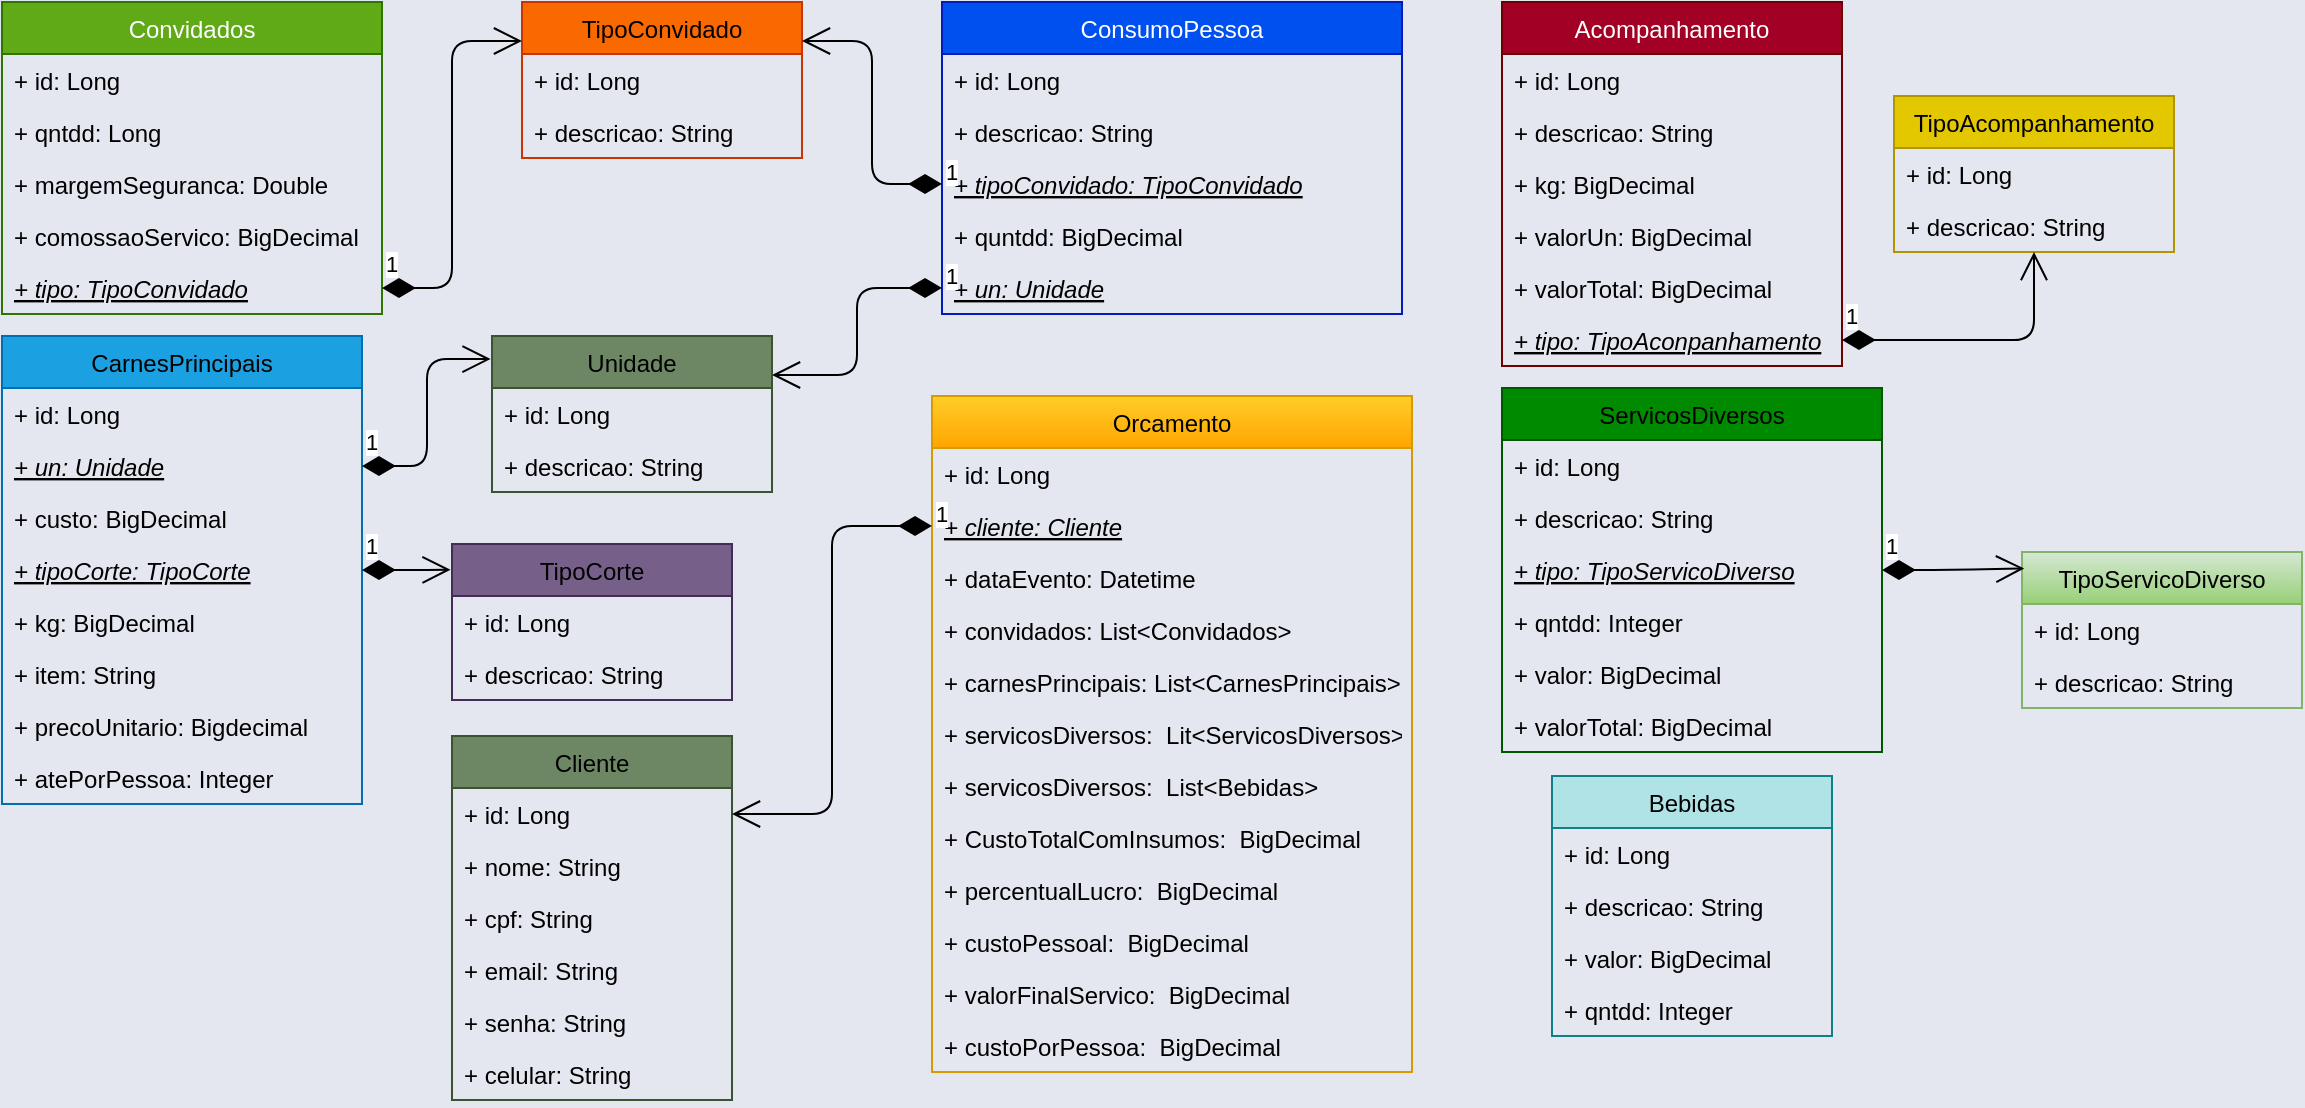 <mxfile>
    <diagram id="UusUpIz9pH6dFxp92Pr5" name="Página-1">
        <mxGraphModel dx="1250" dy="1668" grid="0" gridSize="10" guides="1" tooltips="1" connect="1" arrows="1" fold="1" page="0" pageScale="1" pageWidth="1169" pageHeight="827" background="#E4E6F0" math="0" shadow="0">
            <root>
                <mxCell id="0"/>
                <mxCell id="1" parent="0"/>
                <mxCell id="13" value="Convidados" style="swimlane;fontStyle=0;childLayout=stackLayout;horizontal=1;startSize=26;fillColor=#60A917;horizontalStack=0;resizeParent=1;resizeParentMax=0;resizeLast=0;collapsible=1;marginBottom=0;strokeColor=#2D7600;fontColor=#ffffff;shadow=0;" parent="1" vertex="1">
                    <mxGeometry y="-827" width="190" height="156" as="geometry"/>
                </mxCell>
                <mxCell id="14" value="+ id: Long" style="text;strokeColor=none;fillColor=none;align=left;verticalAlign=top;spacingLeft=4;spacingRight=4;overflow=hidden;rotatable=0;points=[[0,0.5],[1,0.5]];portConstraint=eastwest;fontColor=#000000;" parent="13" vertex="1">
                    <mxGeometry y="26" width="190" height="26" as="geometry"/>
                </mxCell>
                <mxCell id="15" value="+ qntdd: Long" style="text;strokeColor=none;fillColor=none;align=left;verticalAlign=top;spacingLeft=4;spacingRight=4;overflow=hidden;rotatable=0;points=[[0,0.5],[1,0.5]];portConstraint=eastwest;fontColor=#000000;" parent="13" vertex="1">
                    <mxGeometry y="52" width="190" height="26" as="geometry"/>
                </mxCell>
                <mxCell id="16" value="+ margemSeguranca: Double" style="text;strokeColor=none;fillColor=none;align=left;verticalAlign=top;spacingLeft=4;spacingRight=4;overflow=hidden;rotatable=0;points=[[0,0.5],[1,0.5]];portConstraint=eastwest;fontColor=#000000;" parent="13" vertex="1">
                    <mxGeometry y="78" width="190" height="26" as="geometry"/>
                </mxCell>
                <mxCell id="17" value="+ comossaoServico: BigDecimal" style="text;strokeColor=none;fillColor=none;align=left;verticalAlign=top;spacingLeft=4;spacingRight=4;overflow=hidden;rotatable=0;points=[[0,0.5],[1,0.5]];portConstraint=eastwest;fontColor=#000000;" parent="13" vertex="1">
                    <mxGeometry y="104" width="190" height="26" as="geometry"/>
                </mxCell>
                <mxCell id="90" value="+ tipo: TipoConvidado" style="text;strokeColor=none;fillColor=none;align=left;verticalAlign=top;spacingLeft=4;spacingRight=4;overflow=hidden;rotatable=0;points=[[0,0.5],[1,0.5]];portConstraint=eastwest;fontStyle=6;fontColor=#000000;" parent="13" vertex="1">
                    <mxGeometry y="130" width="190" height="26" as="geometry"/>
                </mxCell>
                <mxCell id="20" value="CarnesPrincipais" style="swimlane;fontStyle=0;childLayout=stackLayout;horizontal=1;startSize=26;fillColor=#1ba1e2;horizontalStack=0;resizeParent=1;resizeParentMax=0;resizeLast=0;collapsible=1;marginBottom=0;strokeColor=#006EAF;fontColor=#000000;" parent="1" vertex="1">
                    <mxGeometry y="-660" width="180" height="234" as="geometry"/>
                </mxCell>
                <mxCell id="21" value="+ id: Long" style="text;strokeColor=none;fillColor=none;align=left;verticalAlign=top;spacingLeft=4;spacingRight=4;overflow=hidden;rotatable=0;points=[[0,0.5],[1,0.5]];portConstraint=eastwest;fontColor=#000000;" parent="20" vertex="1">
                    <mxGeometry y="26" width="180" height="26" as="geometry"/>
                </mxCell>
                <mxCell id="88" value="+ un: Unidade" style="text;strokeColor=none;fillColor=none;align=left;verticalAlign=top;spacingLeft=4;spacingRight=4;overflow=hidden;rotatable=0;points=[[0,0.5],[1,0.5]];portConstraint=eastwest;fontStyle=6;fontColor=#000000;" parent="20" vertex="1">
                    <mxGeometry y="52" width="180" height="26" as="geometry"/>
                </mxCell>
                <mxCell id="22" value="+ custo: BigDecimal" style="text;strokeColor=none;fillColor=none;align=left;verticalAlign=top;spacingLeft=4;spacingRight=4;overflow=hidden;rotatable=0;points=[[0,0.5],[1,0.5]];portConstraint=eastwest;fontColor=#000000;" parent="20" vertex="1">
                    <mxGeometry y="78" width="180" height="26" as="geometry"/>
                </mxCell>
                <mxCell id="89" value="+ tipoCorte: TipoCorte" style="text;strokeColor=none;fillColor=none;align=left;verticalAlign=top;spacingLeft=4;spacingRight=4;overflow=hidden;rotatable=0;points=[[0,0.5],[1,0.5]];portConstraint=eastwest;fontStyle=6;fontColor=#000000;" parent="20" vertex="1">
                    <mxGeometry y="104" width="180" height="26" as="geometry"/>
                </mxCell>
                <mxCell id="23" value="+ kg: BigDecimal" style="text;strokeColor=none;fillColor=none;align=left;verticalAlign=top;spacingLeft=4;spacingRight=4;overflow=hidden;rotatable=0;points=[[0,0.5],[1,0.5]];portConstraint=eastwest;fontColor=#000000;" parent="20" vertex="1">
                    <mxGeometry y="130" width="180" height="26" as="geometry"/>
                </mxCell>
                <mxCell id="24" value="+ item: String" style="text;strokeColor=none;fillColor=none;align=left;verticalAlign=top;spacingLeft=4;spacingRight=4;overflow=hidden;rotatable=0;points=[[0,0.5],[1,0.5]];portConstraint=eastwest;fontColor=#000000;" parent="20" vertex="1">
                    <mxGeometry y="156" width="180" height="26" as="geometry"/>
                </mxCell>
                <mxCell id="44" value="+ precoUnitario: Bigdecimal" style="text;strokeColor=none;fillColor=none;align=left;verticalAlign=top;spacingLeft=4;spacingRight=4;overflow=hidden;rotatable=0;points=[[0,0.5],[1,0.5]];portConstraint=eastwest;fontColor=#000000;" parent="20" vertex="1">
                    <mxGeometry y="182" width="180" height="26" as="geometry"/>
                </mxCell>
                <mxCell id="45" value="+ atePorPessoa: Integer" style="text;strokeColor=none;fillColor=none;align=left;verticalAlign=top;spacingLeft=4;spacingRight=4;overflow=hidden;rotatable=0;points=[[0,0.5],[1,0.5]];portConstraint=eastwest;fontColor=#000000;" parent="20" vertex="1">
                    <mxGeometry y="208" width="180" height="26" as="geometry"/>
                </mxCell>
                <mxCell id="25" value="TipoConvidado" style="swimlane;fontStyle=0;childLayout=stackLayout;horizontal=1;startSize=26;fillColor=#fa6800;horizontalStack=0;resizeParent=1;resizeParentMax=0;resizeLast=0;collapsible=1;marginBottom=0;fontColor=#000000;strokeColor=#C73500;" parent="1" vertex="1">
                    <mxGeometry x="260" y="-827" width="140" height="78" as="geometry"/>
                </mxCell>
                <mxCell id="26" value="+ id: Long" style="text;strokeColor=none;fillColor=none;align=left;verticalAlign=top;spacingLeft=4;spacingRight=4;overflow=hidden;rotatable=0;points=[[0,0.5],[1,0.5]];portConstraint=eastwest;fontColor=#000000;" parent="25" vertex="1">
                    <mxGeometry y="26" width="140" height="26" as="geometry"/>
                </mxCell>
                <mxCell id="27" value="+ descricao: String" style="text;strokeColor=none;fillColor=none;align=left;verticalAlign=top;spacingLeft=4;spacingRight=4;overflow=hidden;rotatable=0;points=[[0,0.5],[1,0.5]];portConstraint=eastwest;fontColor=#000000;" parent="25" vertex="1">
                    <mxGeometry y="52" width="140" height="26" as="geometry"/>
                </mxCell>
                <mxCell id="30" value="1" style="endArrow=open;html=1;endSize=12;startArrow=diamondThin;startSize=14;startFill=1;edgeStyle=orthogonalEdgeStyle;align=left;verticalAlign=bottom;entryX=0;entryY=0.25;entryDx=0;entryDy=0;fontColor=#000000;" parent="1" source="90" target="25" edge="1">
                    <mxGeometry x="-1" y="3" relative="1" as="geometry">
                        <mxPoint x="180" y="-683" as="sourcePoint"/>
                        <mxPoint x="340" y="-683" as="targetPoint"/>
                    </mxGeometry>
                </mxCell>
                <mxCell id="31" value="TipoCorte" style="swimlane;fontStyle=0;childLayout=stackLayout;horizontal=1;startSize=26;fillColor=#76608a;horizontalStack=0;resizeParent=1;resizeParentMax=0;resizeLast=0;collapsible=1;marginBottom=0;fontColor=#000000;strokeColor=#432D57;" parent="1" vertex="1">
                    <mxGeometry x="225" y="-556" width="140" height="78" as="geometry"/>
                </mxCell>
                <mxCell id="32" value="+ id: Long" style="text;strokeColor=none;fillColor=none;align=left;verticalAlign=top;spacingLeft=4;spacingRight=4;overflow=hidden;rotatable=0;points=[[0,0.5],[1,0.5]];portConstraint=eastwest;fontColor=#000000;" parent="31" vertex="1">
                    <mxGeometry y="26" width="140" height="26" as="geometry"/>
                </mxCell>
                <mxCell id="33" value="+ descricao: String" style="text;strokeColor=none;fillColor=none;align=left;verticalAlign=top;spacingLeft=4;spacingRight=4;overflow=hidden;rotatable=0;points=[[0,0.5],[1,0.5]];portConstraint=eastwest;fontColor=#000000;" parent="31" vertex="1">
                    <mxGeometry y="52" width="140" height="26" as="geometry"/>
                </mxCell>
                <mxCell id="34" value="1" style="endArrow=open;html=1;endSize=12;startArrow=diamondThin;startSize=14;startFill=1;edgeStyle=orthogonalEdgeStyle;align=left;verticalAlign=bottom;entryX=-0.005;entryY=0.165;entryDx=0;entryDy=0;entryPerimeter=0;fontColor=#000000;" parent="1" source="89" target="31" edge="1">
                    <mxGeometry x="-1" y="3" relative="1" as="geometry">
                        <mxPoint x="280" y="-540" as="sourcePoint"/>
                        <mxPoint x="440" y="-540" as="targetPoint"/>
                    </mxGeometry>
                </mxCell>
                <mxCell id="39" value="Acompanhamento" style="swimlane;fontStyle=0;childLayout=stackLayout;horizontal=1;startSize=26;fillColor=#a20025;horizontalStack=0;resizeParent=1;resizeParentMax=0;resizeLast=0;collapsible=1;marginBottom=0;fontColor=#ffffff;strokeColor=#6F0000;" parent="1" vertex="1">
                    <mxGeometry x="750" y="-827" width="170" height="182" as="geometry"/>
                </mxCell>
                <mxCell id="40" value="+ id: Long" style="text;strokeColor=none;fillColor=none;align=left;verticalAlign=top;spacingLeft=4;spacingRight=4;overflow=hidden;rotatable=0;points=[[0,0.5],[1,0.5]];portConstraint=eastwest;fontColor=#000000;" parent="39" vertex="1">
                    <mxGeometry y="26" width="170" height="26" as="geometry"/>
                </mxCell>
                <mxCell id="41" value="+ descricao: String" style="text;strokeColor=none;fillColor=none;align=left;verticalAlign=top;spacingLeft=4;spacingRight=4;overflow=hidden;rotatable=0;points=[[0,0.5],[1,0.5]];portConstraint=eastwest;fontColor=#000000;" parent="39" vertex="1">
                    <mxGeometry y="52" width="170" height="26" as="geometry"/>
                </mxCell>
                <mxCell id="42" value="+ kg: BigDecimal" style="text;strokeColor=none;fillColor=none;align=left;verticalAlign=top;spacingLeft=4;spacingRight=4;overflow=hidden;rotatable=0;points=[[0,0.5],[1,0.5]];portConstraint=eastwest;fontColor=#000000;" parent="39" vertex="1">
                    <mxGeometry y="78" width="170" height="26" as="geometry"/>
                </mxCell>
                <mxCell id="129" value="+ valorUn: BigDecimal" style="text;strokeColor=none;fillColor=none;align=left;verticalAlign=top;spacingLeft=4;spacingRight=4;overflow=hidden;rotatable=0;points=[[0,0.5],[1,0.5]];portConstraint=eastwest;fontColor=#000000;" parent="39" vertex="1">
                    <mxGeometry y="104" width="170" height="26" as="geometry"/>
                </mxCell>
                <mxCell id="43" value="+ valorTotal: BigDecimal" style="text;strokeColor=none;fillColor=none;align=left;verticalAlign=top;spacingLeft=4;spacingRight=4;overflow=hidden;rotatable=0;points=[[0,0.5],[1,0.5]];portConstraint=eastwest;fontColor=#000000;" parent="39" vertex="1">
                    <mxGeometry y="130" width="170" height="26" as="geometry"/>
                </mxCell>
                <mxCell id="91" value="+ tipo: TipoAconpanhamento" style="text;strokeColor=none;fillColor=none;align=left;verticalAlign=top;spacingLeft=4;spacingRight=4;overflow=hidden;rotatable=0;points=[[0,0.5],[1,0.5]];portConstraint=eastwest;fontStyle=6;fontColor=#000000;" parent="39" vertex="1">
                    <mxGeometry y="156" width="170" height="26" as="geometry"/>
                </mxCell>
                <mxCell id="46" value="TipoAcompanhamento" style="swimlane;fontStyle=0;childLayout=stackLayout;horizontal=1;startSize=26;fillColor=#e3c800;horizontalStack=0;resizeParent=1;resizeParentMax=0;resizeLast=0;collapsible=1;marginBottom=0;fontColor=#000000;strokeColor=#B09500;" parent="1" vertex="1">
                    <mxGeometry x="946" y="-780" width="140" height="78" as="geometry"/>
                </mxCell>
                <mxCell id="47" value="+ id: Long" style="text;strokeColor=none;fillColor=none;align=left;verticalAlign=top;spacingLeft=4;spacingRight=4;overflow=hidden;rotatable=0;points=[[0,0.5],[1,0.5]];portConstraint=eastwest;fontColor=#000000;" parent="46" vertex="1">
                    <mxGeometry y="26" width="140" height="26" as="geometry"/>
                </mxCell>
                <mxCell id="48" value="+ descricao: String" style="text;strokeColor=none;fillColor=none;align=left;verticalAlign=top;spacingLeft=4;spacingRight=4;overflow=hidden;rotatable=0;points=[[0,0.5],[1,0.5]];portConstraint=eastwest;fontColor=#000000;" parent="46" vertex="1">
                    <mxGeometry y="52" width="140" height="26" as="geometry"/>
                </mxCell>
                <mxCell id="50" value="1" style="endArrow=open;html=1;endSize=12;startArrow=diamondThin;startSize=14;startFill=1;edgeStyle=orthogonalEdgeStyle;align=left;verticalAlign=bottom;fontColor=#000000;" parent="1" source="91" target="46" edge="1">
                    <mxGeometry x="-1" y="3" relative="1" as="geometry">
                        <mxPoint x="670" y="305" as="sourcePoint"/>
                        <mxPoint x="770" y="290" as="targetPoint"/>
                    </mxGeometry>
                </mxCell>
                <mxCell id="51" value="Unidade" style="swimlane;fontStyle=0;childLayout=stackLayout;horizontal=1;startSize=26;fillColor=#6d8764;horizontalStack=0;resizeParent=1;resizeParentMax=0;resizeLast=0;collapsible=1;marginBottom=0;fontColor=#000000;strokeColor=#3A5431;" parent="1" vertex="1">
                    <mxGeometry x="245" y="-660" width="140" height="78" as="geometry"/>
                </mxCell>
                <mxCell id="52" value="+ id: Long" style="text;strokeColor=none;fillColor=none;align=left;verticalAlign=top;spacingLeft=4;spacingRight=4;overflow=hidden;rotatable=0;points=[[0,0.5],[1,0.5]];portConstraint=eastwest;fontColor=#000000;" parent="51" vertex="1">
                    <mxGeometry y="26" width="140" height="26" as="geometry"/>
                </mxCell>
                <mxCell id="55" style="edgeStyle=none;html=1;fontColor=#000000;" parent="51" source="53" target="52" edge="1">
                    <mxGeometry relative="1" as="geometry"/>
                </mxCell>
                <mxCell id="53" value="+ descricao: String" style="text;strokeColor=none;fillColor=none;align=left;verticalAlign=top;spacingLeft=4;spacingRight=4;overflow=hidden;rotatable=0;points=[[0,0.5],[1,0.5]];portConstraint=eastwest;fontColor=#000000;" parent="51" vertex="1">
                    <mxGeometry y="52" width="140" height="26" as="geometry"/>
                </mxCell>
                <mxCell id="54" value="1" style="endArrow=open;html=1;endSize=12;startArrow=diamondThin;startSize=14;startFill=1;edgeStyle=orthogonalEdgeStyle;align=left;verticalAlign=bottom;entryX=-0.005;entryY=0.148;entryDx=0;entryDy=0;entryPerimeter=0;fontColor=#000000;" parent="1" source="88" target="51" edge="1">
                    <mxGeometry x="-1" y="3" relative="1" as="geometry">
                        <mxPoint x="280" y="-410" as="sourcePoint"/>
                        <mxPoint x="440" y="-410" as="targetPoint"/>
                    </mxGeometry>
                </mxCell>
                <mxCell id="60" value="ServicosDiversos" style="swimlane;fontStyle=0;childLayout=stackLayout;horizontal=1;startSize=26;fillColor=#008a00;horizontalStack=0;resizeParent=1;resizeParentMax=0;resizeLast=0;collapsible=1;marginBottom=0;fontColor=#000000;strokeColor=#005700;" parent="1" vertex="1">
                    <mxGeometry x="750" y="-634" width="190" height="182" as="geometry"/>
                </mxCell>
                <mxCell id="61" value="+ id: Long" style="text;strokeColor=none;fillColor=none;align=left;verticalAlign=top;spacingLeft=4;spacingRight=4;overflow=hidden;rotatable=0;points=[[0,0.5],[1,0.5]];portConstraint=eastwest;fontColor=#000000;" parent="60" vertex="1">
                    <mxGeometry y="26" width="190" height="26" as="geometry"/>
                </mxCell>
                <mxCell id="77" value="+ descricao: String" style="text;strokeColor=none;fillColor=none;align=left;verticalAlign=top;spacingLeft=4;spacingRight=4;overflow=hidden;rotatable=0;points=[[0,0.5],[1,0.5]];portConstraint=eastwest;fontColor=#000000;" parent="60" vertex="1">
                    <mxGeometry y="52" width="190" height="26" as="geometry"/>
                </mxCell>
                <mxCell id="97" value="+ tipo: TipoServicoDiverso" style="text;strokeColor=none;fillColor=none;align=left;verticalAlign=top;spacingLeft=4;spacingRight=4;overflow=hidden;rotatable=0;points=[[0,0.5],[1,0.5]];portConstraint=eastwest;fontStyle=6;fontColor=#000000;" parent="60" vertex="1">
                    <mxGeometry y="78" width="190" height="26" as="geometry"/>
                </mxCell>
                <mxCell id="62" value="+ qntdd: Integer" style="text;strokeColor=none;fillColor=none;align=left;verticalAlign=top;spacingLeft=4;spacingRight=4;overflow=hidden;rotatable=0;points=[[0,0.5],[1,0.5]];portConstraint=eastwest;fontColor=#000000;" parent="60" vertex="1">
                    <mxGeometry y="104" width="190" height="26" as="geometry"/>
                </mxCell>
                <mxCell id="63" value="+ valor: BigDecimal" style="text;strokeColor=none;fillColor=none;align=left;verticalAlign=top;spacingLeft=4;spacingRight=4;overflow=hidden;rotatable=0;points=[[0,0.5],[1,0.5]];portConstraint=eastwest;fontColor=#000000;" parent="60" vertex="1">
                    <mxGeometry y="130" width="190" height="26" as="geometry"/>
                </mxCell>
                <mxCell id="64" value="+ valorTotal: BigDecimal" style="text;strokeColor=none;fillColor=none;align=left;verticalAlign=top;spacingLeft=4;spacingRight=4;overflow=hidden;rotatable=0;points=[[0,0.5],[1,0.5]];portConstraint=eastwest;fontColor=#000000;" parent="60" vertex="1">
                    <mxGeometry y="156" width="190" height="26" as="geometry"/>
                </mxCell>
                <mxCell id="65" value="ConsumoPessoa" style="swimlane;fontStyle=0;childLayout=stackLayout;horizontal=1;startSize=26;fillColor=#0050ef;horizontalStack=0;resizeParent=1;resizeParentMax=0;resizeLast=0;collapsible=1;marginBottom=0;fontColor=#ffffff;strokeColor=#001DBC;" parent="1" vertex="1">
                    <mxGeometry x="470" y="-827" width="230" height="156" as="geometry"/>
                </mxCell>
                <mxCell id="66" value="+ id: Long" style="text;strokeColor=none;fillColor=none;align=left;verticalAlign=top;spacingLeft=4;spacingRight=4;overflow=hidden;rotatable=0;points=[[0,0.5],[1,0.5]];portConstraint=eastwest;fontColor=#000000;" parent="65" vertex="1">
                    <mxGeometry y="26" width="230" height="26" as="geometry"/>
                </mxCell>
                <mxCell id="78" value="+ descricao: String" style="text;strokeColor=none;fillColor=none;align=left;verticalAlign=top;spacingLeft=4;spacingRight=4;overflow=hidden;rotatable=0;points=[[0,0.5],[1,0.5]];portConstraint=eastwest;fontColor=#000000;" parent="65" vertex="1">
                    <mxGeometry y="52" width="230" height="26" as="geometry"/>
                </mxCell>
                <mxCell id="80" value="+ tipoConvidado: TipoConvidado" style="text;strokeColor=none;fillColor=none;align=left;verticalAlign=top;spacingLeft=4;spacingRight=4;overflow=hidden;rotatable=0;points=[[0,0.5],[1,0.5]];portConstraint=eastwest;fontStyle=6;fontColor=#000000;" parent="65" vertex="1">
                    <mxGeometry y="78" width="230" height="26" as="geometry"/>
                </mxCell>
                <mxCell id="70" value="+ quntdd: BigDecimal" style="text;strokeColor=none;fillColor=none;align=left;verticalAlign=top;spacingLeft=4;spacingRight=4;overflow=hidden;rotatable=0;points=[[0,0.5],[1,0.5]];portConstraint=eastwest;fontColor=#000000;" parent="65" vertex="1">
                    <mxGeometry y="104" width="230" height="26" as="geometry"/>
                </mxCell>
                <mxCell id="81" value="+ un: Unidade" style="text;strokeColor=none;fillColor=none;align=left;verticalAlign=top;spacingLeft=4;spacingRight=4;overflow=hidden;rotatable=0;points=[[0,0.5],[1,0.5]];portConstraint=eastwest;fontStyle=6;fontColor=#000000;" parent="65" vertex="1">
                    <mxGeometry y="130" width="230" height="26" as="geometry"/>
                </mxCell>
                <mxCell id="73" value="TipoServicoDiverso" style="swimlane;fontStyle=0;childLayout=stackLayout;horizontal=1;startSize=26;fillColor=#d5e8d4;horizontalStack=0;resizeParent=1;resizeParentMax=0;resizeLast=0;collapsible=1;marginBottom=0;gradientColor=#97d077;strokeColor=#82b366;fontColor=#000000;" parent="1" vertex="1">
                    <mxGeometry x="1010" y="-552" width="140" height="78" as="geometry"/>
                </mxCell>
                <mxCell id="74" value="+ id: Long" style="text;strokeColor=none;fillColor=none;align=left;verticalAlign=top;spacingLeft=4;spacingRight=4;overflow=hidden;rotatable=0;points=[[0,0.5],[1,0.5]];portConstraint=eastwest;fontColor=#000000;" parent="73" vertex="1">
                    <mxGeometry y="26" width="140" height="26" as="geometry"/>
                </mxCell>
                <mxCell id="75" value="+ descricao: String" style="text;strokeColor=none;fillColor=none;align=left;verticalAlign=top;spacingLeft=4;spacingRight=4;overflow=hidden;rotatable=0;points=[[0,0.5],[1,0.5]];portConstraint=eastwest;fontColor=#000000;" parent="73" vertex="1">
                    <mxGeometry y="52" width="140" height="26" as="geometry"/>
                </mxCell>
                <mxCell id="76" value="1" style="endArrow=open;html=1;endSize=12;startArrow=diamondThin;startSize=14;startFill=1;edgeStyle=orthogonalEdgeStyle;align=left;verticalAlign=bottom;entryX=0.008;entryY=0.105;entryDx=0;entryDy=0;entryPerimeter=0;fontColor=#000000;" parent="1" source="97" target="73" edge="1">
                    <mxGeometry x="-1" y="3" relative="1" as="geometry">
                        <mxPoint x="160" y="-134" as="sourcePoint"/>
                        <mxPoint x="270" y="-170" as="targetPoint"/>
                    </mxGeometry>
                </mxCell>
                <mxCell id="79" value="1" style="endArrow=open;html=1;endSize=12;startArrow=diamondThin;startSize=14;startFill=1;edgeStyle=orthogonalEdgeStyle;align=left;verticalAlign=bottom;entryX=1;entryY=0.25;entryDx=0;entryDy=0;fontColor=#000000;" parent="1" source="80" target="25" edge="1">
                    <mxGeometry x="-1" y="3" relative="1" as="geometry">
                        <mxPoint x="440" y="-550" as="sourcePoint"/>
                        <mxPoint x="600" y="-550" as="targetPoint"/>
                    </mxGeometry>
                </mxCell>
                <mxCell id="82" value="1" style="endArrow=open;html=1;endSize=12;startArrow=diamondThin;startSize=14;startFill=1;edgeStyle=orthogonalEdgeStyle;align=left;verticalAlign=bottom;entryX=1;entryY=0.25;entryDx=0;entryDy=0;fontColor=#000000;" parent="1" source="81" target="51" edge="1">
                    <mxGeometry x="-1" y="3" relative="1" as="geometry">
                        <mxPoint x="450" y="250" as="sourcePoint"/>
                        <mxPoint x="480" y="310" as="targetPoint"/>
                    </mxGeometry>
                </mxCell>
                <mxCell id="98" value="Orcamento" style="swimlane;fontStyle=0;childLayout=stackLayout;horizontal=1;startSize=26;fillColor=#ffcd28;horizontalStack=0;resizeParent=1;resizeParentMax=0;resizeLast=0;collapsible=1;marginBottom=0;gradientColor=#ffa500;strokeColor=#d79b00;fontColor=#000000;" parent="1" vertex="1">
                    <mxGeometry x="465" y="-630" width="240" height="338" as="geometry"/>
                </mxCell>
                <mxCell id="99" value="+ id: Long" style="text;align=left;verticalAlign=top;spacingLeft=4;spacingRight=4;overflow=hidden;rotatable=0;points=[[0,0.5],[1,0.5]];portConstraint=eastwest;fontColor=#000000;" parent="98" vertex="1">
                    <mxGeometry y="26" width="240" height="26" as="geometry"/>
                </mxCell>
                <mxCell id="124" value="+ cliente: Cliente" style="text;align=left;verticalAlign=top;spacingLeft=4;spacingRight=4;overflow=hidden;rotatable=0;points=[[0,0.5],[1,0.5]];portConstraint=eastwest;fontStyle=6;fontColor=#000000;" parent="98" vertex="1">
                    <mxGeometry y="52" width="240" height="26" as="geometry"/>
                </mxCell>
                <mxCell id="126" value="+ dataEvento: Datetime" style="text;align=left;verticalAlign=top;spacingLeft=4;spacingRight=4;overflow=hidden;rotatable=0;points=[[0,0.5],[1,0.5]];portConstraint=eastwest;fontColor=#000000;" parent="98" vertex="1">
                    <mxGeometry y="78" width="240" height="26" as="geometry"/>
                </mxCell>
                <mxCell id="113" value="+ convidados: List&lt;Convidados&gt;" style="text;align=left;verticalAlign=top;spacingLeft=4;spacingRight=4;overflow=hidden;rotatable=0;points=[[0,0.5],[1,0.5]];portConstraint=eastwest;fontColor=#000000;" parent="98" vertex="1">
                    <mxGeometry y="104" width="240" height="26" as="geometry"/>
                </mxCell>
                <mxCell id="100" value="+ carnesPrincipais: List&lt;CarnesPrincipais&gt;&#10;" style="text;align=left;verticalAlign=top;spacingLeft=4;spacingRight=4;overflow=hidden;rotatable=0;points=[[0,0.5],[1,0.5]];portConstraint=eastwest;fontColor=#000000;" parent="98" vertex="1">
                    <mxGeometry y="130" width="240" height="26" as="geometry"/>
                </mxCell>
                <mxCell id="101" value="+ servicosDiversos:  Lit&lt;ServicosDiversos&gt;" style="text;align=left;verticalAlign=top;spacingLeft=4;spacingRight=4;overflow=hidden;rotatable=0;points=[[0,0.5],[1,0.5]];portConstraint=eastwest;fontColor=#000000;" parent="98" vertex="1">
                    <mxGeometry y="156" width="240" height="26" as="geometry"/>
                </mxCell>
                <mxCell id="102" value="+ servicosDiversos:  List&lt;Bebidas&gt;" style="text;align=left;verticalAlign=top;spacingLeft=4;spacingRight=4;overflow=hidden;rotatable=0;points=[[0,0.5],[1,0.5]];portConstraint=eastwest;fontColor=#000000;" parent="98" vertex="1">
                    <mxGeometry y="182" width="240" height="26" as="geometry"/>
                </mxCell>
                <mxCell id="108" value="+ CustoTotalComInsumos:  BigDecimal" style="text;align=left;verticalAlign=top;spacingLeft=4;spacingRight=4;overflow=hidden;rotatable=0;points=[[0,0.5],[1,0.5]];portConstraint=eastwest;fontColor=#000000;" parent="98" vertex="1">
                    <mxGeometry y="208" width="240" height="26" as="geometry"/>
                </mxCell>
                <mxCell id="109" value="+ percentualLucro:  BigDecimal" style="text;align=left;verticalAlign=top;spacingLeft=4;spacingRight=4;overflow=hidden;rotatable=0;points=[[0,0.5],[1,0.5]];portConstraint=eastwest;fontColor=#000000;" parent="98" vertex="1">
                    <mxGeometry y="234" width="240" height="26" as="geometry"/>
                </mxCell>
                <mxCell id="110" value="+ custoPessoal:  BigDecimal" style="text;align=left;verticalAlign=top;spacingLeft=4;spacingRight=4;overflow=hidden;rotatable=0;points=[[0,0.5],[1,0.5]];portConstraint=eastwest;fontColor=#000000;" parent="98" vertex="1">
                    <mxGeometry y="260" width="240" height="26" as="geometry"/>
                </mxCell>
                <mxCell id="111" value="+ valorFinalServico:  BigDecimal" style="text;align=left;verticalAlign=top;spacingLeft=4;spacingRight=4;overflow=hidden;rotatable=0;points=[[0,0.5],[1,0.5]];portConstraint=eastwest;fontColor=#000000;" parent="98" vertex="1">
                    <mxGeometry y="286" width="240" height="26" as="geometry"/>
                </mxCell>
                <mxCell id="112" value="+ custoPorPessoa:  BigDecimal" style="text;align=left;verticalAlign=top;spacingLeft=4;spacingRight=4;overflow=hidden;rotatable=0;points=[[0,0.5],[1,0.5]];portConstraint=eastwest;fontColor=#000000;" parent="98" vertex="1">
                    <mxGeometry y="312" width="240" height="26" as="geometry"/>
                </mxCell>
                <mxCell id="103" value="Bebidas" style="swimlane;fontStyle=0;childLayout=stackLayout;horizontal=1;startSize=26;fillColor=#b0e3e6;horizontalStack=0;resizeParent=1;resizeParentMax=0;resizeLast=0;collapsible=1;marginBottom=0;strokeColor=#0e8088;fontColor=#000000;" parent="1" vertex="1">
                    <mxGeometry x="775" y="-440" width="140" height="130" as="geometry"/>
                </mxCell>
                <mxCell id="104" value="+ id: Long" style="text;strokeColor=none;fillColor=none;align=left;verticalAlign=top;spacingLeft=4;spacingRight=4;overflow=hidden;rotatable=0;points=[[0,0.5],[1,0.5]];portConstraint=eastwest;fontColor=#000000;" parent="103" vertex="1">
                    <mxGeometry y="26" width="140" height="26" as="geometry"/>
                </mxCell>
                <mxCell id="105" value="+ descricao: String" style="text;strokeColor=none;fillColor=none;align=left;verticalAlign=top;spacingLeft=4;spacingRight=4;overflow=hidden;rotatable=0;points=[[0,0.5],[1,0.5]];portConstraint=eastwest;fontColor=#000000;" parent="103" vertex="1">
                    <mxGeometry y="52" width="140" height="26" as="geometry"/>
                </mxCell>
                <mxCell id="106" value="+ valor: BigDecimal" style="text;strokeColor=none;fillColor=none;align=left;verticalAlign=top;spacingLeft=4;spacingRight=4;overflow=hidden;rotatable=0;points=[[0,0.5],[1,0.5]];portConstraint=eastwest;fontColor=#000000;" parent="103" vertex="1">
                    <mxGeometry y="78" width="140" height="26" as="geometry"/>
                </mxCell>
                <mxCell id="107" value="+ qntdd: Integer" style="text;strokeColor=none;fillColor=none;align=left;verticalAlign=top;spacingLeft=4;spacingRight=4;overflow=hidden;rotatable=0;points=[[0,0.5],[1,0.5]];portConstraint=eastwest;fontColor=#000000;" parent="103" vertex="1">
                    <mxGeometry y="104" width="140" height="26" as="geometry"/>
                </mxCell>
                <mxCell id="114" value="Cliente" style="swimlane;fontStyle=0;childLayout=stackLayout;horizontal=1;startSize=26;fillColor=#6d8764;horizontalStack=0;resizeParent=1;resizeParentMax=0;resizeLast=0;collapsible=1;marginBottom=0;fontColor=#000000;strokeColor=#3A5431;" parent="1" vertex="1">
                    <mxGeometry x="225" y="-460" width="140" height="182" as="geometry"/>
                </mxCell>
                <mxCell id="115" value="+ id: Long" style="text;strokeColor=none;fillColor=none;align=left;verticalAlign=top;spacingLeft=4;spacingRight=4;overflow=hidden;rotatable=0;points=[[0,0.5],[1,0.5]];portConstraint=eastwest;fontColor=#000000;" parent="114" vertex="1">
                    <mxGeometry y="26" width="140" height="26" as="geometry"/>
                </mxCell>
                <mxCell id="116" value="+ nome: String" style="text;strokeColor=none;fillColor=none;align=left;verticalAlign=top;spacingLeft=4;spacingRight=4;overflow=hidden;rotatable=0;points=[[0,0.5],[1,0.5]];portConstraint=eastwest;fontColor=#000000;" parent="114" vertex="1">
                    <mxGeometry y="52" width="140" height="26" as="geometry"/>
                </mxCell>
                <mxCell id="120" value="+ cpf: String" style="text;strokeColor=none;fillColor=none;align=left;verticalAlign=top;spacingLeft=4;spacingRight=4;overflow=hidden;rotatable=0;points=[[0,0.5],[1,0.5]];portConstraint=eastwest;fontColor=#000000;" parent="114" vertex="1">
                    <mxGeometry y="78" width="140" height="26" as="geometry"/>
                </mxCell>
                <mxCell id="121" value="+ email: String" style="text;strokeColor=none;fillColor=none;align=left;verticalAlign=top;spacingLeft=4;spacingRight=4;overflow=hidden;rotatable=0;points=[[0,0.5],[1,0.5]];portConstraint=eastwest;fontColor=#000000;" parent="114" vertex="1">
                    <mxGeometry y="104" width="140" height="26" as="geometry"/>
                </mxCell>
                <mxCell id="117" value="+ senha: String" style="text;strokeColor=none;fillColor=none;align=left;verticalAlign=top;spacingLeft=4;spacingRight=4;overflow=hidden;rotatable=0;points=[[0,0.5],[1,0.5]];portConstraint=eastwest;fontColor=#000000;" parent="114" vertex="1">
                    <mxGeometry y="130" width="140" height="26" as="geometry"/>
                </mxCell>
                <mxCell id="122" value="+ celular: String" style="text;strokeColor=none;fillColor=none;align=left;verticalAlign=top;spacingLeft=4;spacingRight=4;overflow=hidden;rotatable=0;points=[[0,0.5],[1,0.5]];portConstraint=eastwest;fontColor=#000000;" parent="114" vertex="1">
                    <mxGeometry y="156" width="140" height="26" as="geometry"/>
                </mxCell>
                <mxCell id="127" value="1" style="endArrow=open;html=1;endSize=12;startArrow=diamondThin;startSize=14;startFill=1;edgeStyle=orthogonalEdgeStyle;align=left;verticalAlign=bottom;exitX=0;exitY=0.5;exitDx=0;exitDy=0;entryX=1;entryY=0.5;entryDx=0;entryDy=0;fontColor=#000000;" parent="1" source="124" target="115" edge="1">
                    <mxGeometry x="-1" y="3" relative="1" as="geometry">
                        <mxPoint x="450" y="-530" as="sourcePoint"/>
                        <mxPoint x="610" y="-530" as="targetPoint"/>
                    </mxGeometry>
                </mxCell>
            </root>
        </mxGraphModel>
    </diagram>
</mxfile>